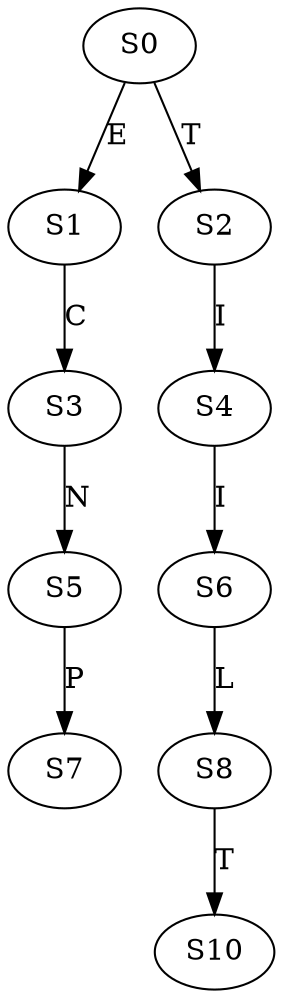 strict digraph  {
	S0 -> S1 [ label = E ];
	S0 -> S2 [ label = T ];
	S1 -> S3 [ label = C ];
	S2 -> S4 [ label = I ];
	S3 -> S5 [ label = N ];
	S4 -> S6 [ label = I ];
	S5 -> S7 [ label = P ];
	S6 -> S8 [ label = L ];
	S8 -> S10 [ label = T ];
}
